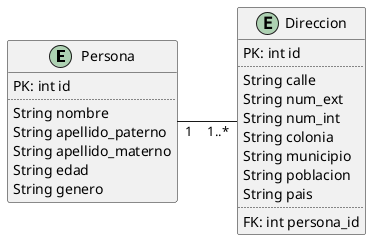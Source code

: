 @startuml "Modelo entidad-relación"
left to right direction
entity Persona{
    PK: int id
    ..
    String nombre
    String apellido_paterno
    String apellido_materno
    String edad
    String genero
} 

entity Direccion{
    PK: int id
    ..
    String calle
    String num_ext
    String num_int
    String colonia
    String municipio
    String poblacion
    String pais
    ..
    FK: int persona_id
} 

Persona "1" -- "1..*" Direccion


@enduml
